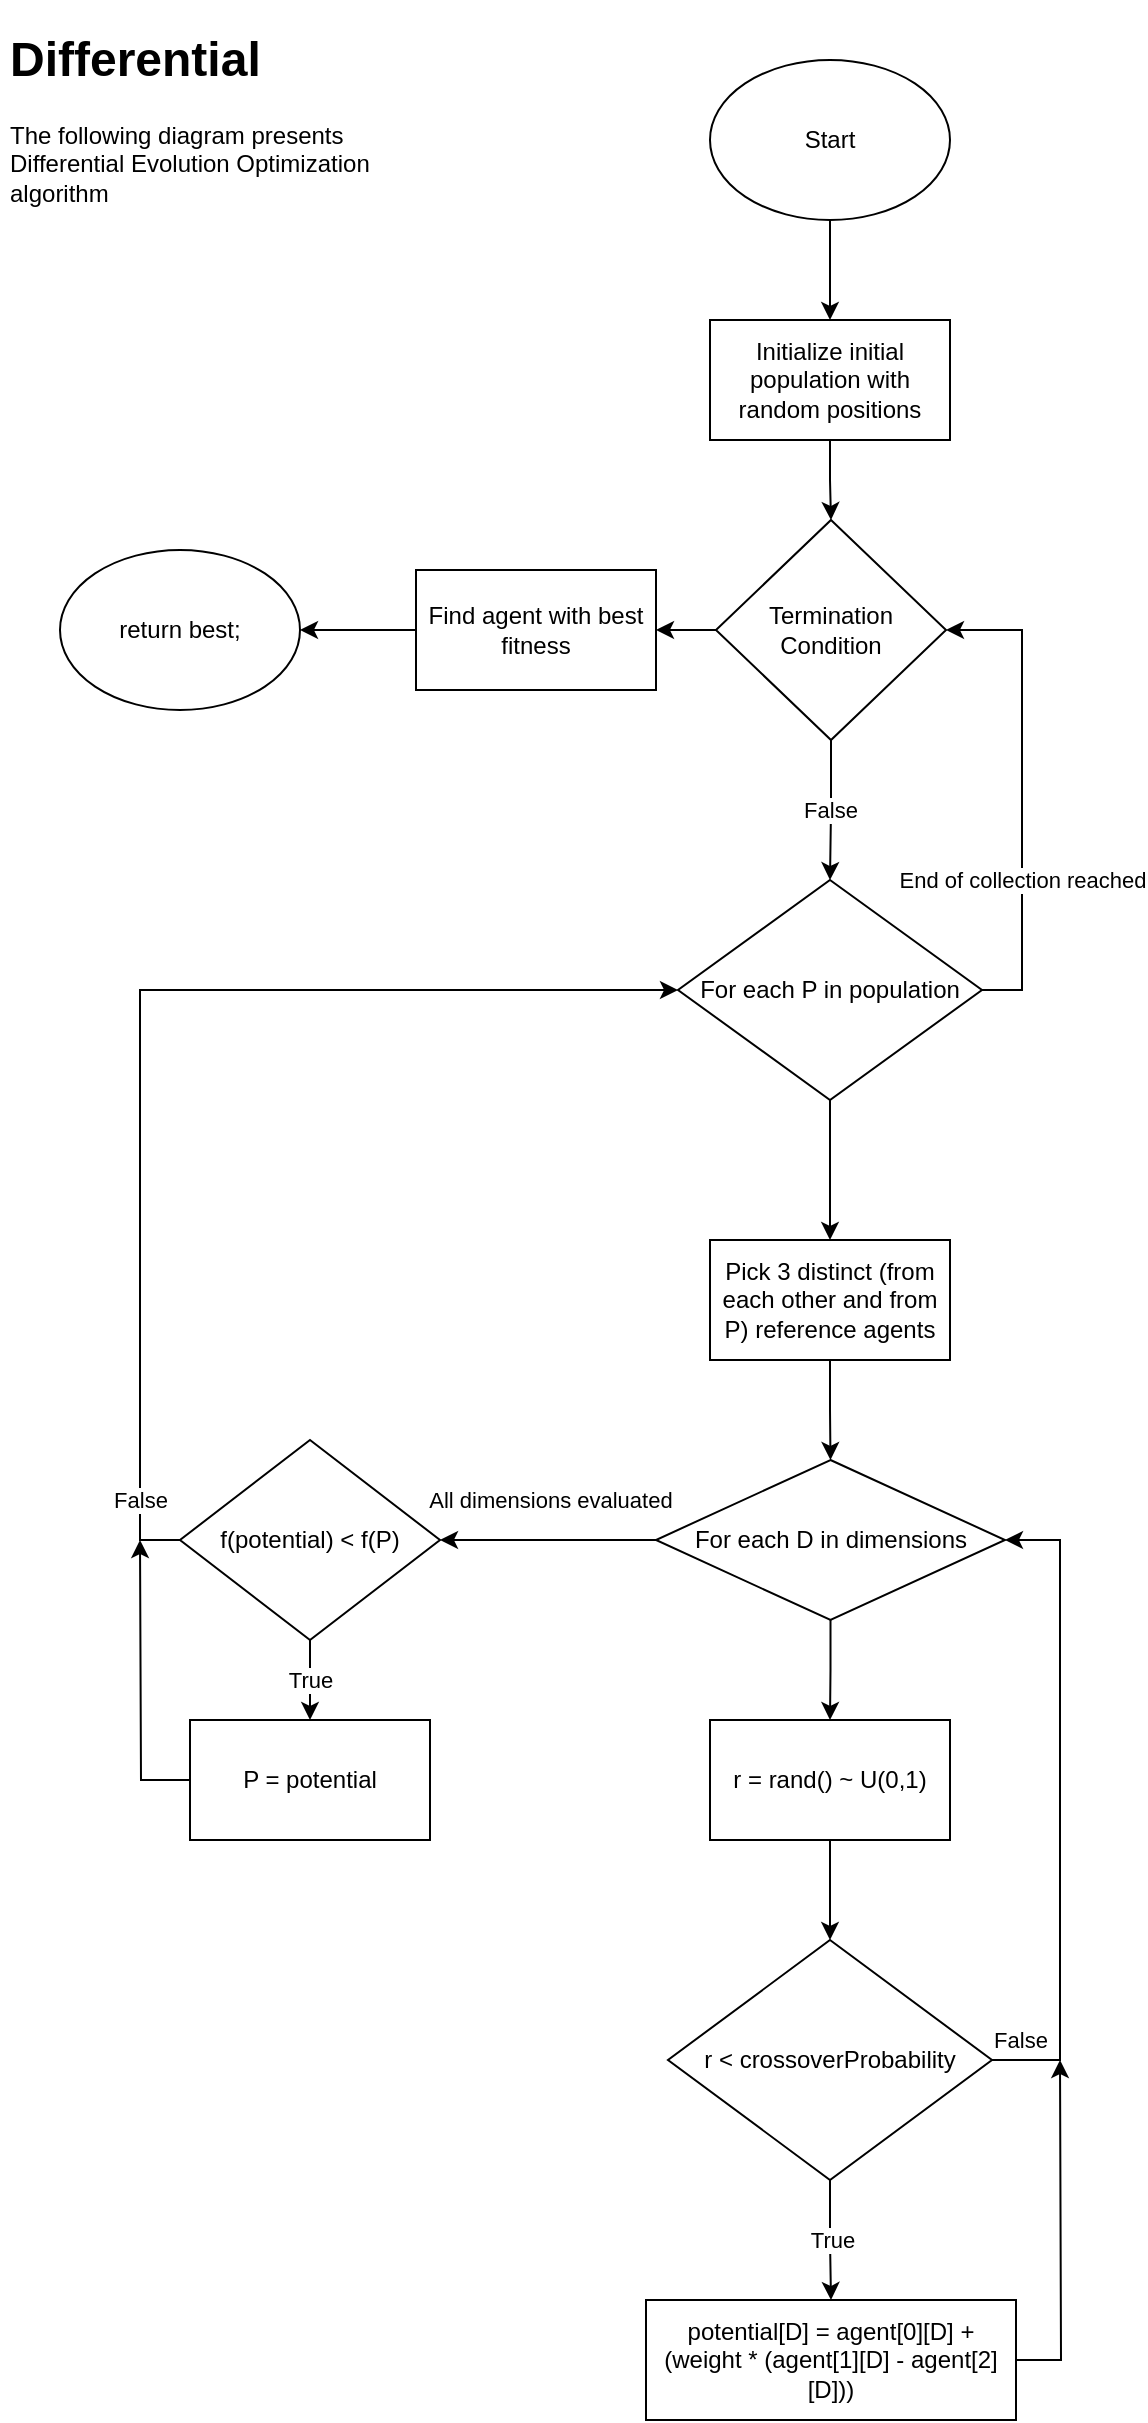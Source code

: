 <mxfile version="13.0.9" type="device"><diagram id="3ZeVHvDed6IYl3qRi2Ra" name="Page-1"><mxGraphModel dx="1352" dy="767" grid="1" gridSize="10" guides="1" tooltips="1" connect="1" arrows="1" fold="1" page="1" pageScale="1" pageWidth="850" pageHeight="2000" math="0" shadow="0"><root><mxCell id="0"/><mxCell id="1" parent="0"/><mxCell id="XGb3VE2jMH_Ckx705qid-1" value="&lt;h1&gt;Differential&lt;br&gt;&lt;/h1&gt;&lt;p&gt;The following diagram presents Differential Evolution Optimization algorithm&lt;br&gt;&lt;/p&gt;" style="text;html=1;strokeColor=none;fillColor=none;spacing=5;spacingTop=-20;whiteSpace=wrap;overflow=hidden;rounded=0;" vertex="1" parent="1"><mxGeometry x="10" y="10" width="190" height="120" as="geometry"/></mxCell><mxCell id="XGb3VE2jMH_Ckx705qid-4" value="" style="edgeStyle=orthogonalEdgeStyle;rounded=0;orthogonalLoop=1;jettySize=auto;html=1;" edge="1" parent="1" source="XGb3VE2jMH_Ckx705qid-2" target="XGb3VE2jMH_Ckx705qid-3"><mxGeometry relative="1" as="geometry"/></mxCell><mxCell id="XGb3VE2jMH_Ckx705qid-2" value="Start" style="ellipse;whiteSpace=wrap;html=1;" vertex="1" parent="1"><mxGeometry x="365" y="30" width="120" height="80" as="geometry"/></mxCell><mxCell id="XGb3VE2jMH_Ckx705qid-7" value="" style="edgeStyle=orthogonalEdgeStyle;rounded=0;orthogonalLoop=1;jettySize=auto;html=1;" edge="1" parent="1" source="XGb3VE2jMH_Ckx705qid-3" target="XGb3VE2jMH_Ckx705qid-6"><mxGeometry relative="1" as="geometry"/></mxCell><mxCell id="XGb3VE2jMH_Ckx705qid-3" value="Initialize initial population with random positions" style="rounded=0;whiteSpace=wrap;html=1;" vertex="1" parent="1"><mxGeometry x="365" y="160" width="120" height="60" as="geometry"/></mxCell><mxCell id="XGb3VE2jMH_Ckx705qid-11" value="False" style="edgeStyle=orthogonalEdgeStyle;rounded=0;orthogonalLoop=1;jettySize=auto;html=1;" edge="1" parent="1" source="XGb3VE2jMH_Ckx705qid-6" target="XGb3VE2jMH_Ckx705qid-10"><mxGeometry relative="1" as="geometry"/></mxCell><mxCell id="XGb3VE2jMH_Ckx705qid-33" value="" style="edgeStyle=orthogonalEdgeStyle;rounded=0;orthogonalLoop=1;jettySize=auto;html=1;" edge="1" parent="1" source="XGb3VE2jMH_Ckx705qid-6" target="XGb3VE2jMH_Ckx705qid-32"><mxGeometry relative="1" as="geometry"/></mxCell><mxCell id="XGb3VE2jMH_Ckx705qid-6" value="Termination Condition" style="rhombus;whiteSpace=wrap;html=1;" vertex="1" parent="1"><mxGeometry x="368" y="260" width="115" height="110" as="geometry"/></mxCell><mxCell id="XGb3VE2jMH_Ckx705qid-8" value="return best;" style="ellipse;whiteSpace=wrap;html=1;" vertex="1" parent="1"><mxGeometry x="40" y="275" width="120" height="80" as="geometry"/></mxCell><mxCell id="XGb3VE2jMH_Ckx705qid-12" value="End of collection reached" style="edgeStyle=orthogonalEdgeStyle;rounded=0;orthogonalLoop=1;jettySize=auto;html=1;exitX=1;exitY=0.5;exitDx=0;exitDy=0;entryX=1;entryY=0.5;entryDx=0;entryDy=0;" edge="1" parent="1" source="XGb3VE2jMH_Ckx705qid-10" target="XGb3VE2jMH_Ckx705qid-6"><mxGeometry x="-0.37" relative="1" as="geometry"><mxPoint as="offset"/></mxGeometry></mxCell><mxCell id="XGb3VE2jMH_Ckx705qid-14" value="" style="edgeStyle=orthogonalEdgeStyle;rounded=0;orthogonalLoop=1;jettySize=auto;html=1;" edge="1" parent="1" source="XGb3VE2jMH_Ckx705qid-10" target="XGb3VE2jMH_Ckx705qid-13"><mxGeometry relative="1" as="geometry"/></mxCell><mxCell id="XGb3VE2jMH_Ckx705qid-10" value="For each P in population" style="rhombus;whiteSpace=wrap;html=1;" vertex="1" parent="1"><mxGeometry x="349" y="440" width="152" height="110" as="geometry"/></mxCell><mxCell id="XGb3VE2jMH_Ckx705qid-16" value="" style="edgeStyle=orthogonalEdgeStyle;rounded=0;orthogonalLoop=1;jettySize=auto;html=1;" edge="1" parent="1" source="XGb3VE2jMH_Ckx705qid-13" target="XGb3VE2jMH_Ckx705qid-15"><mxGeometry relative="1" as="geometry"/></mxCell><mxCell id="XGb3VE2jMH_Ckx705qid-13" value="Pick 3 distinct (from each other and from P) reference agents" style="rounded=0;whiteSpace=wrap;html=1;" vertex="1" parent="1"><mxGeometry x="365" y="620" width="120" height="60" as="geometry"/></mxCell><mxCell id="XGb3VE2jMH_Ckx705qid-18" value="" style="edgeStyle=orthogonalEdgeStyle;rounded=0;orthogonalLoop=1;jettySize=auto;html=1;" edge="1" parent="1" source="XGb3VE2jMH_Ckx705qid-15" target="XGb3VE2jMH_Ckx705qid-17"><mxGeometry relative="1" as="geometry"/></mxCell><mxCell id="XGb3VE2jMH_Ckx705qid-26" value="All dimensions evaluated" style="edgeStyle=orthogonalEdgeStyle;rounded=0;orthogonalLoop=1;jettySize=auto;html=1;entryX=1;entryY=0.5;entryDx=0;entryDy=0;" edge="1" parent="1" source="XGb3VE2jMH_Ckx705qid-15" target="XGb3VE2jMH_Ckx705qid-27"><mxGeometry x="-0.013" y="-20" relative="1" as="geometry"><mxPoint x="165" y="770" as="targetPoint"/><mxPoint as="offset"/></mxGeometry></mxCell><mxCell id="XGb3VE2jMH_Ckx705qid-15" value="For each D in dimensions" style="rhombus;whiteSpace=wrap;html=1;" vertex="1" parent="1"><mxGeometry x="338" y="730" width="174.5" height="80" as="geometry"/></mxCell><mxCell id="XGb3VE2jMH_Ckx705qid-20" value="" style="edgeStyle=orthogonalEdgeStyle;rounded=0;orthogonalLoop=1;jettySize=auto;html=1;" edge="1" parent="1" source="XGb3VE2jMH_Ckx705qid-17" target="XGb3VE2jMH_Ckx705qid-19"><mxGeometry relative="1" as="geometry"/></mxCell><mxCell id="XGb3VE2jMH_Ckx705qid-17" value="r = rand() ~ U(0,1)" style="rounded=0;whiteSpace=wrap;html=1;" vertex="1" parent="1"><mxGeometry x="365" y="860" width="120" height="60" as="geometry"/></mxCell><mxCell id="XGb3VE2jMH_Ckx705qid-22" value="True" style="edgeStyle=orthogonalEdgeStyle;rounded=0;orthogonalLoop=1;jettySize=auto;html=1;" edge="1" parent="1" source="XGb3VE2jMH_Ckx705qid-19" target="XGb3VE2jMH_Ckx705qid-21"><mxGeometry relative="1" as="geometry"/></mxCell><mxCell id="XGb3VE2jMH_Ckx705qid-23" value="False" style="edgeStyle=orthogonalEdgeStyle;rounded=0;orthogonalLoop=1;jettySize=auto;html=1;exitX=1;exitY=0.5;exitDx=0;exitDy=0;entryX=1;entryY=0.5;entryDx=0;entryDy=0;" edge="1" parent="1" source="XGb3VE2jMH_Ckx705qid-19" target="XGb3VE2jMH_Ckx705qid-15"><mxGeometry x="-0.913" y="10" relative="1" as="geometry"><Array as="points"><mxPoint x="540" y="1030"/><mxPoint x="540" y="770"/></Array><mxPoint as="offset"/></mxGeometry></mxCell><mxCell id="XGb3VE2jMH_Ckx705qid-19" value="r &amp;lt; crossoverProbability" style="rhombus;whiteSpace=wrap;html=1;" vertex="1" parent="1"><mxGeometry x="344" y="970" width="162" height="120" as="geometry"/></mxCell><mxCell id="XGb3VE2jMH_Ckx705qid-24" style="edgeStyle=orthogonalEdgeStyle;rounded=0;orthogonalLoop=1;jettySize=auto;html=1;exitX=1;exitY=0.5;exitDx=0;exitDy=0;" edge="1" parent="1" source="XGb3VE2jMH_Ckx705qid-21"><mxGeometry relative="1" as="geometry"><mxPoint x="540" y="1030" as="targetPoint"/></mxGeometry></mxCell><mxCell id="XGb3VE2jMH_Ckx705qid-21" value="potential[D] = agent[0][D] + (weight * (agent[1][D] - agent[2][D]))" style="rounded=0;whiteSpace=wrap;html=1;" vertex="1" parent="1"><mxGeometry x="333" y="1150" width="185" height="60" as="geometry"/></mxCell><mxCell id="XGb3VE2jMH_Ckx705qid-29" value="True" style="edgeStyle=orthogonalEdgeStyle;rounded=0;orthogonalLoop=1;jettySize=auto;html=1;" edge="1" parent="1" source="XGb3VE2jMH_Ckx705qid-27" target="XGb3VE2jMH_Ckx705qid-28"><mxGeometry relative="1" as="geometry"/></mxCell><mxCell id="XGb3VE2jMH_Ckx705qid-30" value="False" style="edgeStyle=orthogonalEdgeStyle;rounded=0;orthogonalLoop=1;jettySize=auto;html=1;exitX=0;exitY=0.5;exitDx=0;exitDy=0;entryX=0;entryY=0.5;entryDx=0;entryDy=0;" edge="1" parent="1" source="XGb3VE2jMH_Ckx705qid-27" target="XGb3VE2jMH_Ckx705qid-10"><mxGeometry x="-0.858" relative="1" as="geometry"><mxPoint as="offset"/></mxGeometry></mxCell><mxCell id="XGb3VE2jMH_Ckx705qid-27" value="f(potential) &amp;lt; f(P)" style="rhombus;whiteSpace=wrap;html=1;" vertex="1" parent="1"><mxGeometry x="100" y="720" width="130" height="100" as="geometry"/></mxCell><mxCell id="XGb3VE2jMH_Ckx705qid-31" style="edgeStyle=orthogonalEdgeStyle;rounded=0;orthogonalLoop=1;jettySize=auto;html=1;exitX=0;exitY=0.5;exitDx=0;exitDy=0;" edge="1" parent="1" source="XGb3VE2jMH_Ckx705qid-28"><mxGeometry relative="1" as="geometry"><mxPoint x="80" y="770" as="targetPoint"/></mxGeometry></mxCell><mxCell id="XGb3VE2jMH_Ckx705qid-28" value="P = potential" style="rounded=0;whiteSpace=wrap;html=1;" vertex="1" parent="1"><mxGeometry x="105" y="860" width="120" height="60" as="geometry"/></mxCell><mxCell id="XGb3VE2jMH_Ckx705qid-34" value="" style="edgeStyle=orthogonalEdgeStyle;rounded=0;orthogonalLoop=1;jettySize=auto;html=1;" edge="1" parent="1" source="XGb3VE2jMH_Ckx705qid-32" target="XGb3VE2jMH_Ckx705qid-8"><mxGeometry relative="1" as="geometry"/></mxCell><mxCell id="XGb3VE2jMH_Ckx705qid-32" value="Find agent with best fitness" style="rounded=0;whiteSpace=wrap;html=1;" vertex="1" parent="1"><mxGeometry x="218" y="285" width="120" height="60" as="geometry"/></mxCell></root></mxGraphModel></diagram></mxfile>